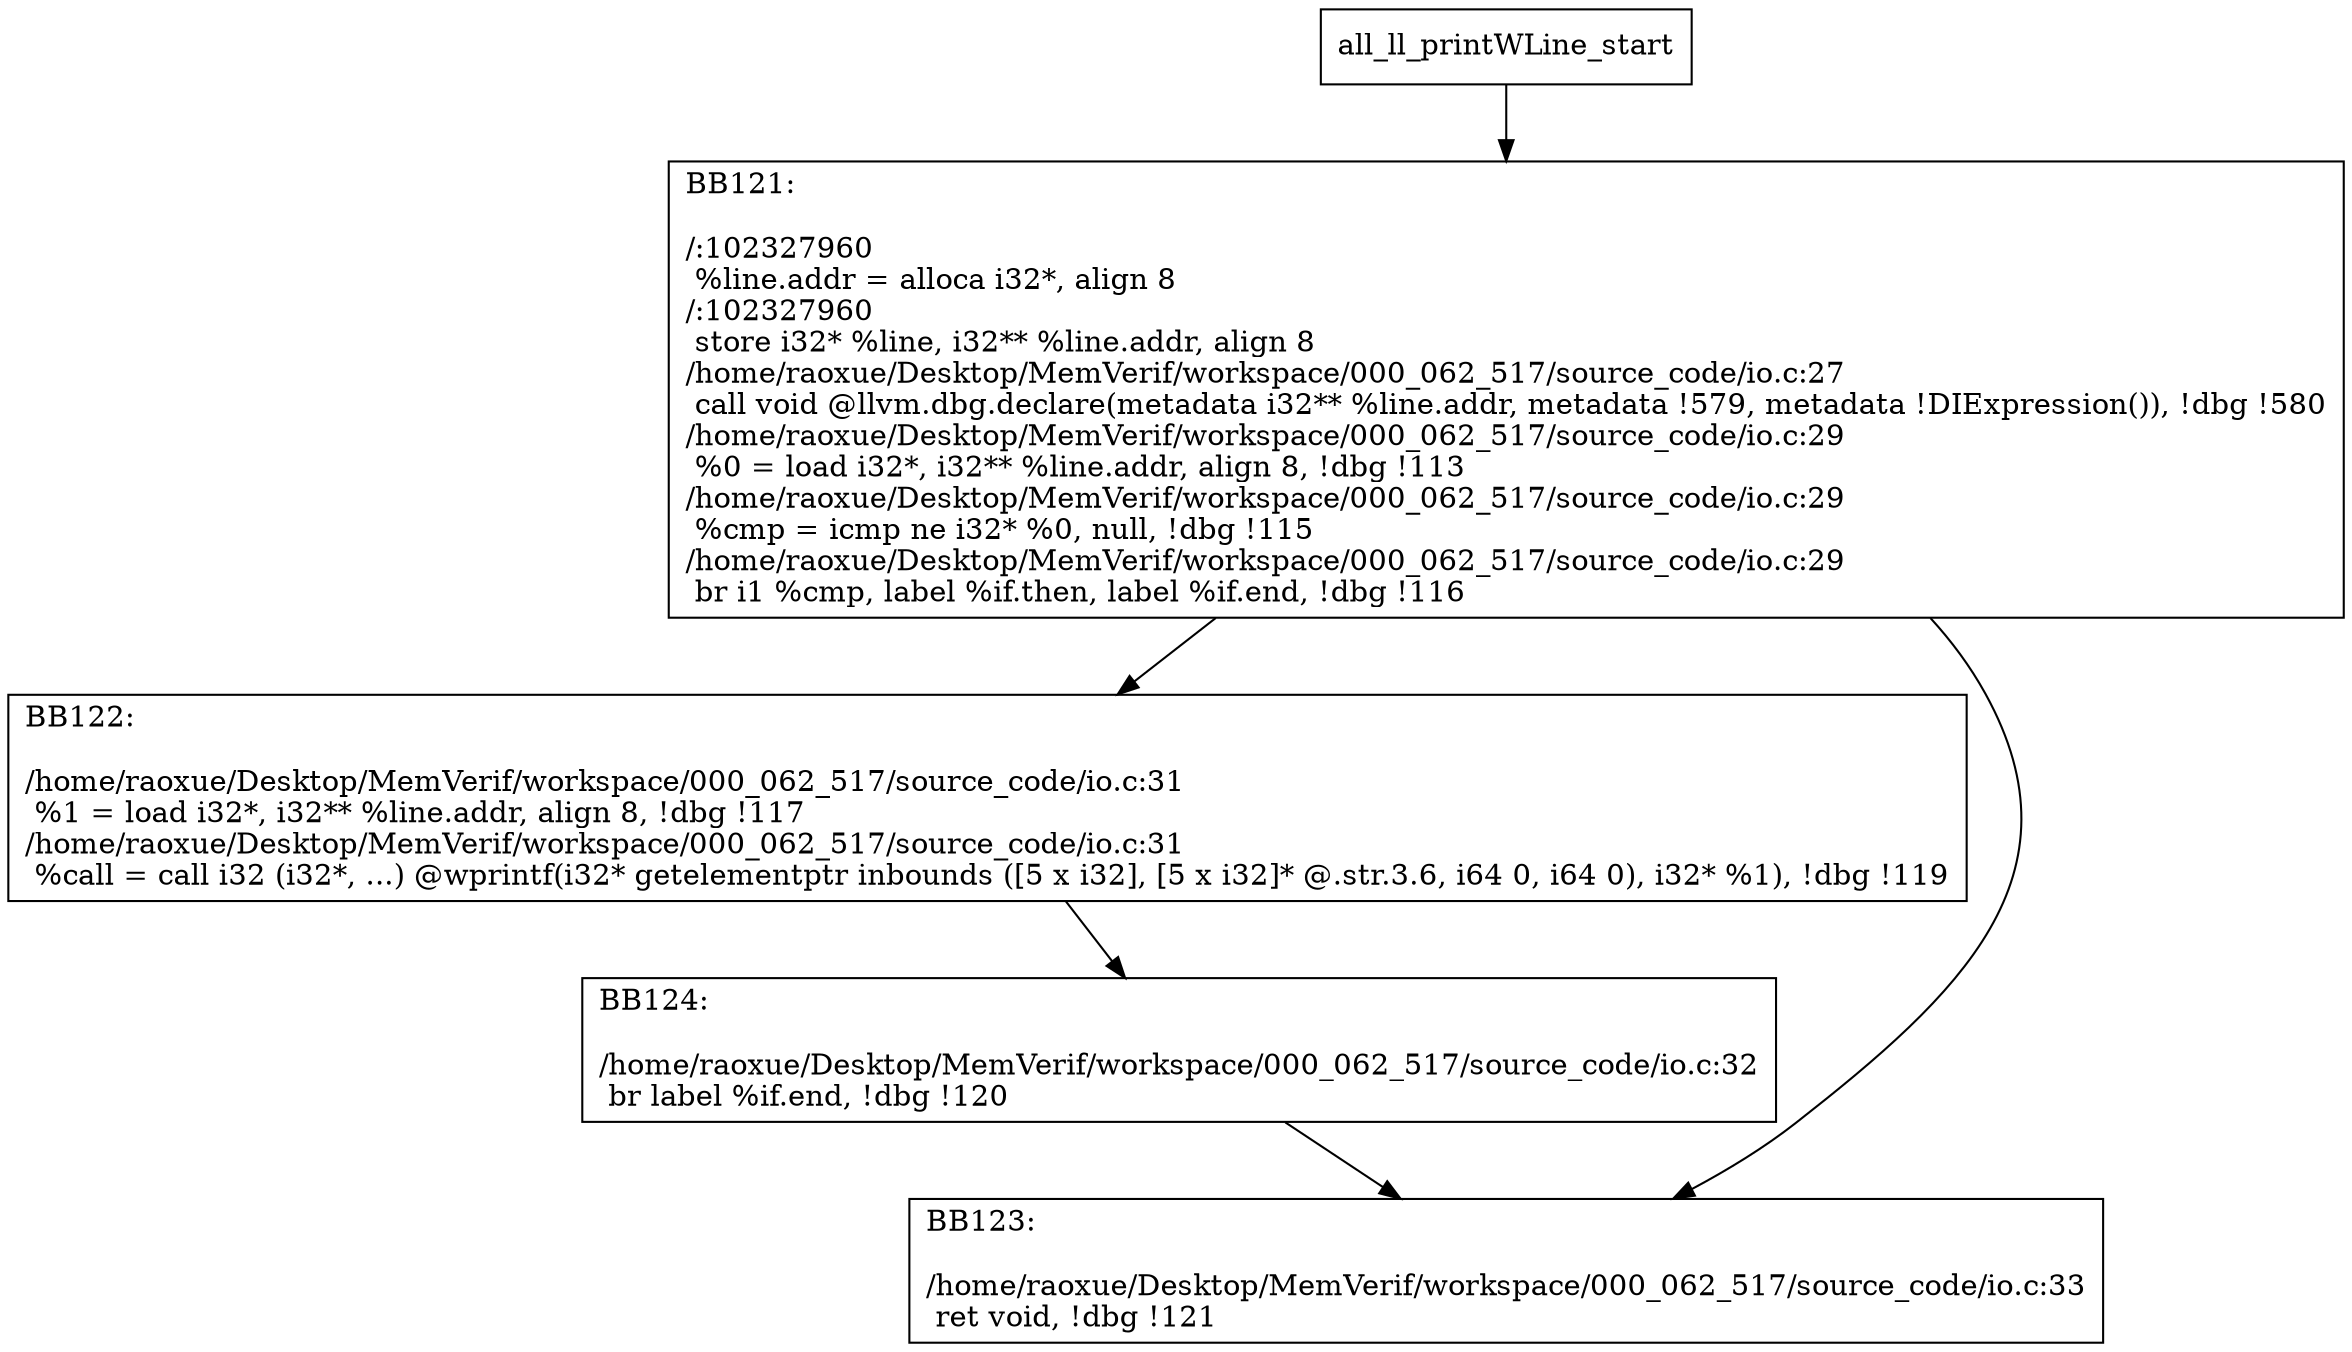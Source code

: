 digraph "CFG for'all_ll_printWLine' function" {
	BBall_ll_printWLine_start[shape=record,label="{all_ll_printWLine_start}"];
	BBall_ll_printWLine_start-> all_ll_printWLineBB121;
	all_ll_printWLineBB121 [shape=record, label="{BB121:\l\l/:102327960\l
  %line.addr = alloca i32*, align 8\l
/:102327960\l
  store i32* %line, i32** %line.addr, align 8\l
/home/raoxue/Desktop/MemVerif/workspace/000_062_517/source_code/io.c:27\l
  call void @llvm.dbg.declare(metadata i32** %line.addr, metadata !579, metadata !DIExpression()), !dbg !580\l
/home/raoxue/Desktop/MemVerif/workspace/000_062_517/source_code/io.c:29\l
  %0 = load i32*, i32** %line.addr, align 8, !dbg !113\l
/home/raoxue/Desktop/MemVerif/workspace/000_062_517/source_code/io.c:29\l
  %cmp = icmp ne i32* %0, null, !dbg !115\l
/home/raoxue/Desktop/MemVerif/workspace/000_062_517/source_code/io.c:29\l
  br i1 %cmp, label %if.then, label %if.end, !dbg !116\l
}"];
	all_ll_printWLineBB121-> all_ll_printWLineBB122;
	all_ll_printWLineBB121-> all_ll_printWLineBB123;
	all_ll_printWLineBB122 [shape=record, label="{BB122:\l\l/home/raoxue/Desktop/MemVerif/workspace/000_062_517/source_code/io.c:31\l
  %1 = load i32*, i32** %line.addr, align 8, !dbg !117\l
/home/raoxue/Desktop/MemVerif/workspace/000_062_517/source_code/io.c:31\l
  %call = call i32 (i32*, ...) @wprintf(i32* getelementptr inbounds ([5 x i32], [5 x i32]* @.str.3.6, i64 0, i64 0), i32* %1), !dbg !119\l
}"];
	all_ll_printWLineBB122-> all_ll_printWLineBB124;
	all_ll_printWLineBB124 [shape=record, label="{BB124:\l\l/home/raoxue/Desktop/MemVerif/workspace/000_062_517/source_code/io.c:32\l
  br label %if.end, !dbg !120\l
}"];
	all_ll_printWLineBB124-> all_ll_printWLineBB123;
	all_ll_printWLineBB123 [shape=record, label="{BB123:\l\l/home/raoxue/Desktop/MemVerif/workspace/000_062_517/source_code/io.c:33\l
  ret void, !dbg !121\l
}"];
}
